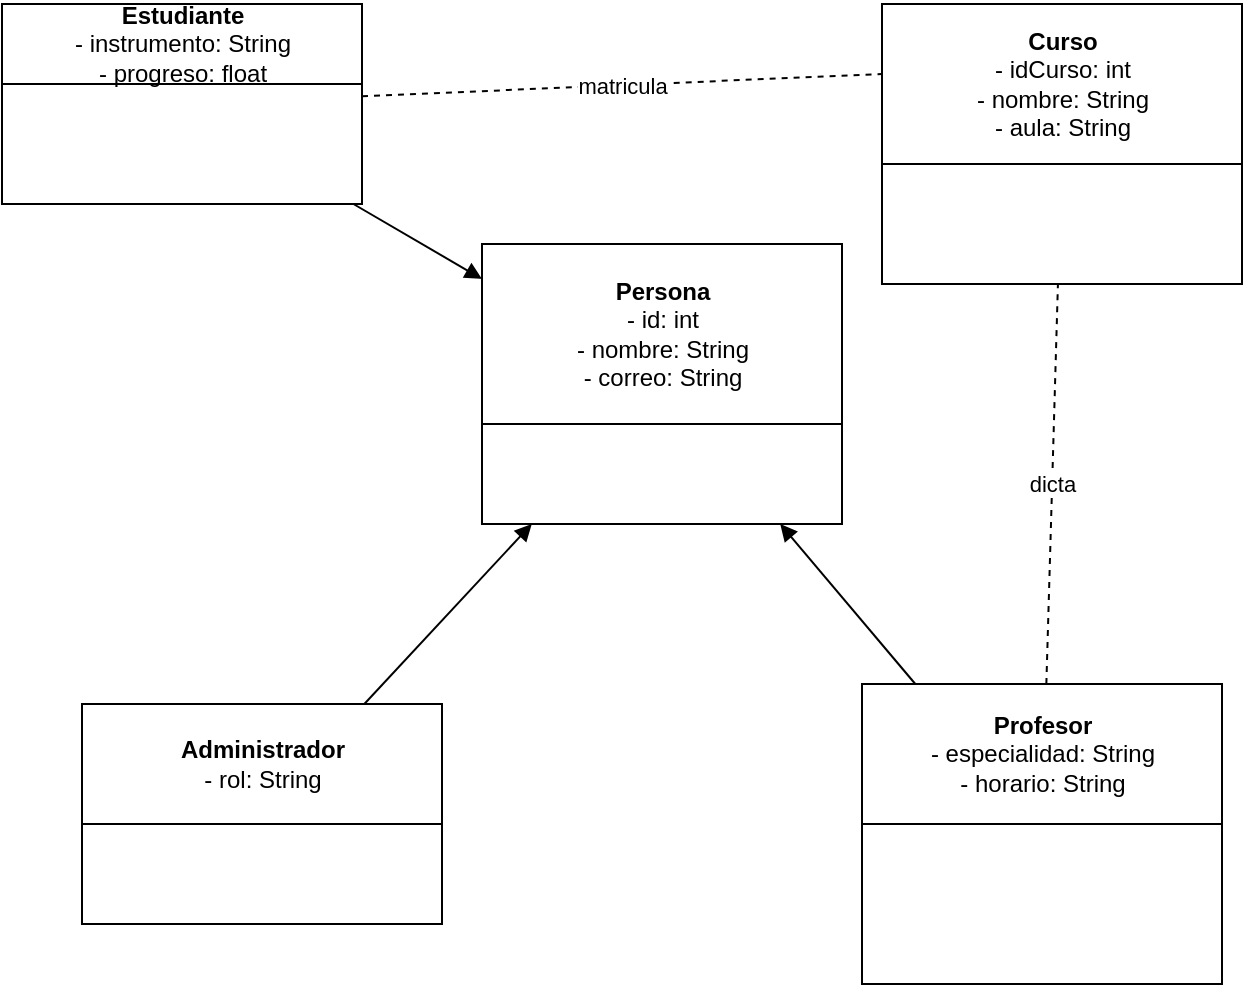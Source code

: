 <mxfile>
    <diagram name="Diagrama de Clases - Jacquin Academia Musical" id="Q9go1XrXn5y4SbsYZBdf">
        <mxGraphModel dx="1355" dy="825" grid="1" gridSize="10" guides="1" tooltips="1" connect="1" arrows="1" fold="1" page="1" pageScale="1" pageWidth="827" pageHeight="1169" math="0" shadow="0">
            <root>
                <mxCell id="0"/>
                <mxCell id="1" parent="0"/>
                <mxCell id="2" value="&lt;b&gt;Persona&lt;/b&gt;&lt;br&gt;- id: int&lt;br&gt;- nombre: String&lt;br&gt;- correo: String" style="shape=swimlane;childLayout=stackLayout;html=1;startSize=90;" parent="1" vertex="1">
                    <mxGeometry x="270" y="170" width="180" height="140" as="geometry"/>
                </mxCell>
                <mxCell id="3" value="&lt;b&gt;Estudiante&lt;/b&gt;&lt;br&gt;- instrumento: String&lt;br&gt;- progreso: float" style="shape=swimlane;childLayout=stackLayout;html=1;" parent="1" vertex="1">
                    <mxGeometry x="30" y="50" width="180" height="100" as="geometry"/>
                </mxCell>
                <mxCell id="4" style="endArrow=block;html=1;" parent="1" source="3" target="2" edge="1">
                    <mxGeometry relative="1" as="geometry"/>
                </mxCell>
                <mxCell id="5" value="&lt;b&gt;Profesor&lt;/b&gt;&lt;br&gt;- especialidad: String&lt;br&gt;- horario: String" style="shape=swimlane;childLayout=stackLayout;html=1;startSize=70;" parent="1" vertex="1">
                    <mxGeometry x="460" y="390" width="180" height="150" as="geometry"/>
                </mxCell>
                <mxCell id="6" style="endArrow=block;html=1;" parent="1" source="5" target="2" edge="1">
                    <mxGeometry relative="1" as="geometry"/>
                </mxCell>
                <mxCell id="7" value="&lt;b&gt;Curso&lt;/b&gt;&lt;br&gt;- idCurso: int&lt;br&gt;- nombre: String&lt;br&gt;- aula: String" style="shape=swimlane;childLayout=stackLayout;html=1;startSize=80;" parent="1" vertex="1">
                    <mxGeometry x="470" y="50" width="180" height="140" as="geometry"/>
                </mxCell>
                <mxCell id="8" value="matricula" style="endArrow=none;dashed=1;html=1;entryX=0;entryY=0.25;entryDx=0;entryDy=0;" parent="1" source="3" target="7" edge="1">
                    <mxGeometry relative="1" as="geometry"/>
                </mxCell>
                <mxCell id="9" value="dicta" style="endArrow=none;dashed=1;html=1;" parent="1" source="5" target="7" edge="1">
                    <mxGeometry relative="1" as="geometry"/>
                </mxCell>
                <mxCell id="10" value="&lt;b&gt;Administrador&lt;/b&gt;&lt;br&gt;- rol: String" style="shape=swimlane;childLayout=stackLayout;html=1;startSize=60;" parent="1" vertex="1">
                    <mxGeometry x="70" y="400" width="180" height="110" as="geometry"/>
                </mxCell>
                <mxCell id="11" style="endArrow=block;html=1;" parent="1" source="10" target="2" edge="1">
                    <mxGeometry relative="1" as="geometry"/>
                </mxCell>
            </root>
        </mxGraphModel>
    </diagram>
</mxfile>
